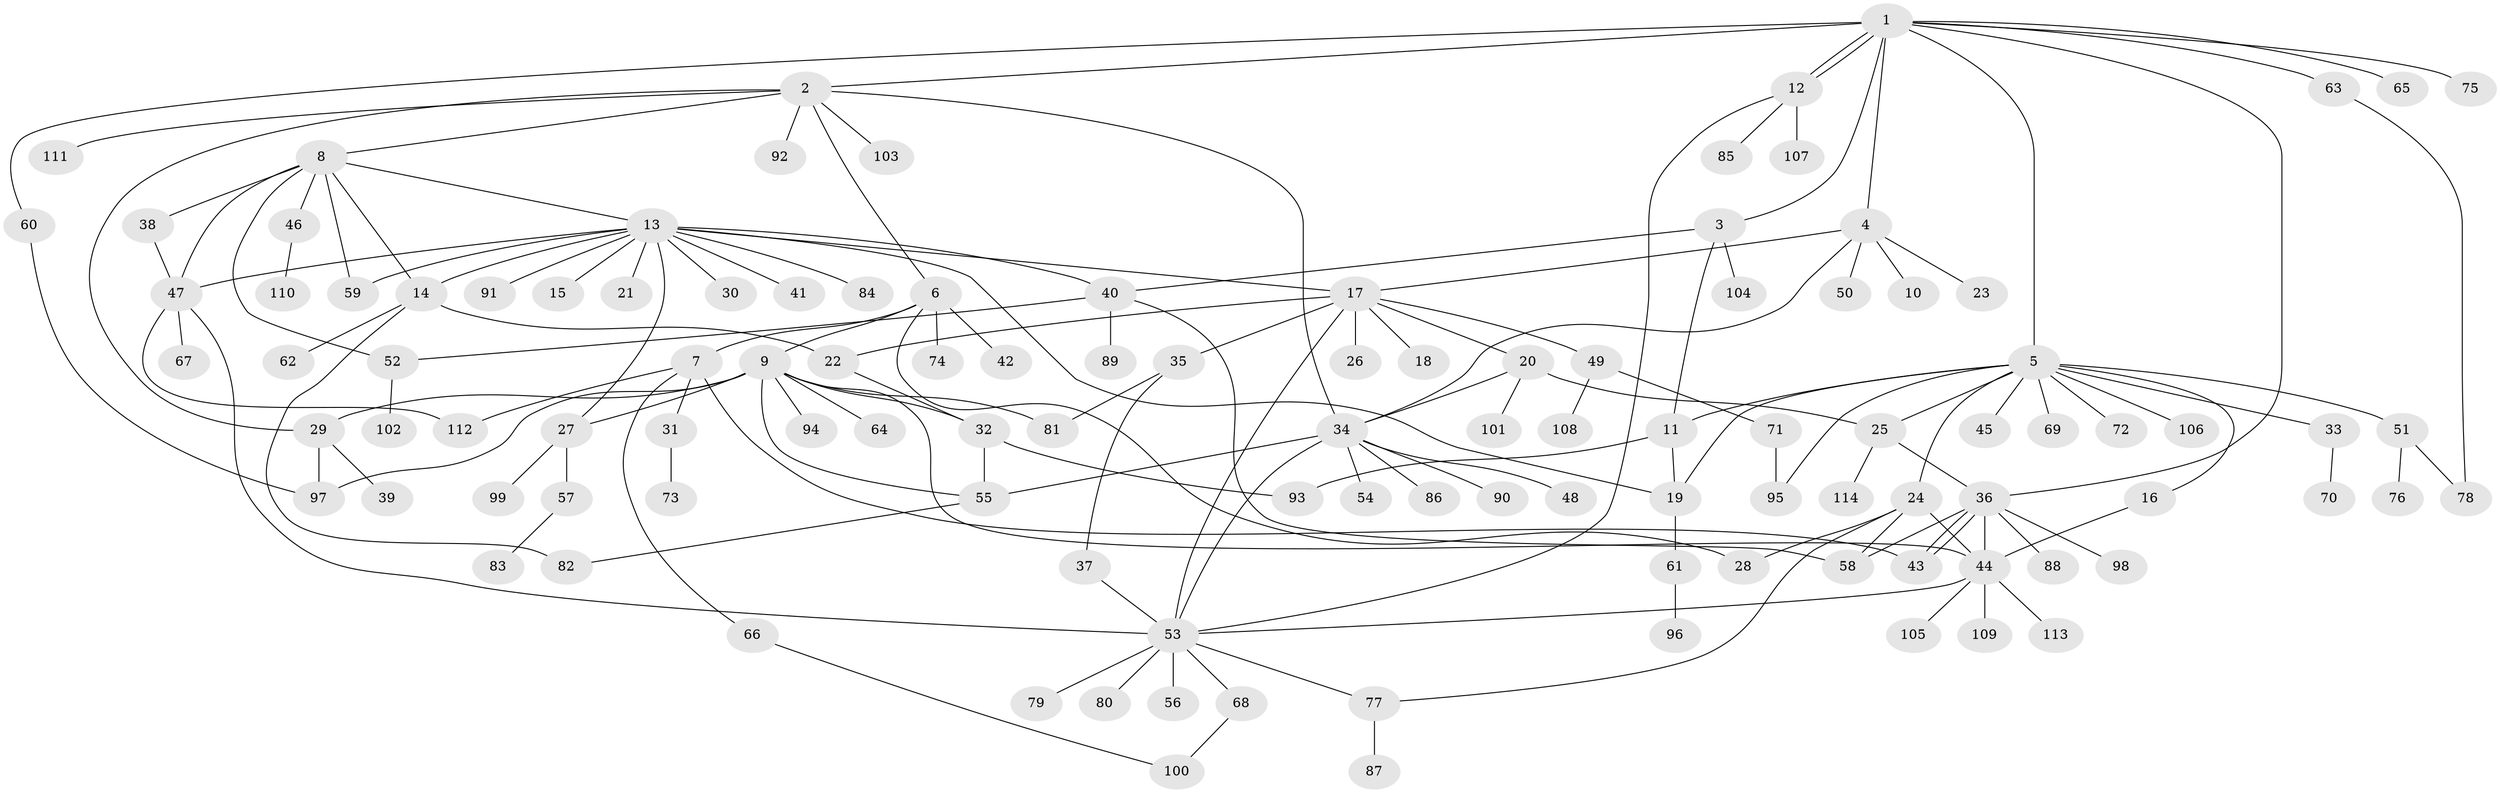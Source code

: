 // coarse degree distribution, {13: 0.022222222222222223, 7: 0.022222222222222223, 5: 0.044444444444444446, 6: 0.011111111111111112, 10: 0.022222222222222223, 11: 0.011111111111111112, 1: 0.5444444444444444, 4: 0.06666666666666667, 16: 0.022222222222222223, 3: 0.06666666666666667, 2: 0.15555555555555556, 8: 0.011111111111111112}
// Generated by graph-tools (version 1.1) at 2025/23/03/03/25 07:23:48]
// undirected, 114 vertices, 157 edges
graph export_dot {
graph [start="1"]
  node [color=gray90,style=filled];
  1;
  2;
  3;
  4;
  5;
  6;
  7;
  8;
  9;
  10;
  11;
  12;
  13;
  14;
  15;
  16;
  17;
  18;
  19;
  20;
  21;
  22;
  23;
  24;
  25;
  26;
  27;
  28;
  29;
  30;
  31;
  32;
  33;
  34;
  35;
  36;
  37;
  38;
  39;
  40;
  41;
  42;
  43;
  44;
  45;
  46;
  47;
  48;
  49;
  50;
  51;
  52;
  53;
  54;
  55;
  56;
  57;
  58;
  59;
  60;
  61;
  62;
  63;
  64;
  65;
  66;
  67;
  68;
  69;
  70;
  71;
  72;
  73;
  74;
  75;
  76;
  77;
  78;
  79;
  80;
  81;
  82;
  83;
  84;
  85;
  86;
  87;
  88;
  89;
  90;
  91;
  92;
  93;
  94;
  95;
  96;
  97;
  98;
  99;
  100;
  101;
  102;
  103;
  104;
  105;
  106;
  107;
  108;
  109;
  110;
  111;
  112;
  113;
  114;
  1 -- 2;
  1 -- 3;
  1 -- 4;
  1 -- 5;
  1 -- 12;
  1 -- 12;
  1 -- 36;
  1 -- 60;
  1 -- 63;
  1 -- 65;
  1 -- 75;
  2 -- 6;
  2 -- 8;
  2 -- 29;
  2 -- 34;
  2 -- 92;
  2 -- 103;
  2 -- 111;
  3 -- 11;
  3 -- 40;
  3 -- 104;
  4 -- 10;
  4 -- 17;
  4 -- 23;
  4 -- 34;
  4 -- 50;
  5 -- 11;
  5 -- 16;
  5 -- 19;
  5 -- 24;
  5 -- 25;
  5 -- 33;
  5 -- 45;
  5 -- 51;
  5 -- 69;
  5 -- 72;
  5 -- 95;
  5 -- 106;
  6 -- 7;
  6 -- 9;
  6 -- 28;
  6 -- 42;
  6 -- 74;
  7 -- 31;
  7 -- 43;
  7 -- 66;
  7 -- 112;
  8 -- 13;
  8 -- 14;
  8 -- 38;
  8 -- 46;
  8 -- 47;
  8 -- 52;
  8 -- 59;
  9 -- 27;
  9 -- 29;
  9 -- 32;
  9 -- 44;
  9 -- 55;
  9 -- 64;
  9 -- 81;
  9 -- 94;
  9 -- 97;
  11 -- 19;
  11 -- 93;
  12 -- 53;
  12 -- 85;
  12 -- 107;
  13 -- 14;
  13 -- 15;
  13 -- 17;
  13 -- 19;
  13 -- 21;
  13 -- 27;
  13 -- 30;
  13 -- 40;
  13 -- 41;
  13 -- 47;
  13 -- 59;
  13 -- 84;
  13 -- 91;
  14 -- 22;
  14 -- 62;
  14 -- 82;
  16 -- 44;
  17 -- 18;
  17 -- 20;
  17 -- 22;
  17 -- 26;
  17 -- 35;
  17 -- 49;
  17 -- 53;
  19 -- 61;
  20 -- 25;
  20 -- 34;
  20 -- 101;
  22 -- 32;
  24 -- 28;
  24 -- 44;
  24 -- 58;
  24 -- 77;
  25 -- 36;
  25 -- 114;
  27 -- 57;
  27 -- 99;
  29 -- 39;
  29 -- 97;
  31 -- 73;
  32 -- 55;
  32 -- 93;
  33 -- 70;
  34 -- 48;
  34 -- 53;
  34 -- 54;
  34 -- 55;
  34 -- 86;
  34 -- 90;
  35 -- 37;
  35 -- 81;
  36 -- 43;
  36 -- 43;
  36 -- 44;
  36 -- 58;
  36 -- 88;
  36 -- 98;
  37 -- 53;
  38 -- 47;
  40 -- 52;
  40 -- 58;
  40 -- 89;
  44 -- 53;
  44 -- 105;
  44 -- 109;
  44 -- 113;
  46 -- 110;
  47 -- 53;
  47 -- 67;
  47 -- 112;
  49 -- 71;
  49 -- 108;
  51 -- 76;
  51 -- 78;
  52 -- 102;
  53 -- 56;
  53 -- 68;
  53 -- 77;
  53 -- 79;
  53 -- 80;
  55 -- 82;
  57 -- 83;
  60 -- 97;
  61 -- 96;
  63 -- 78;
  66 -- 100;
  68 -- 100;
  71 -- 95;
  77 -- 87;
}
